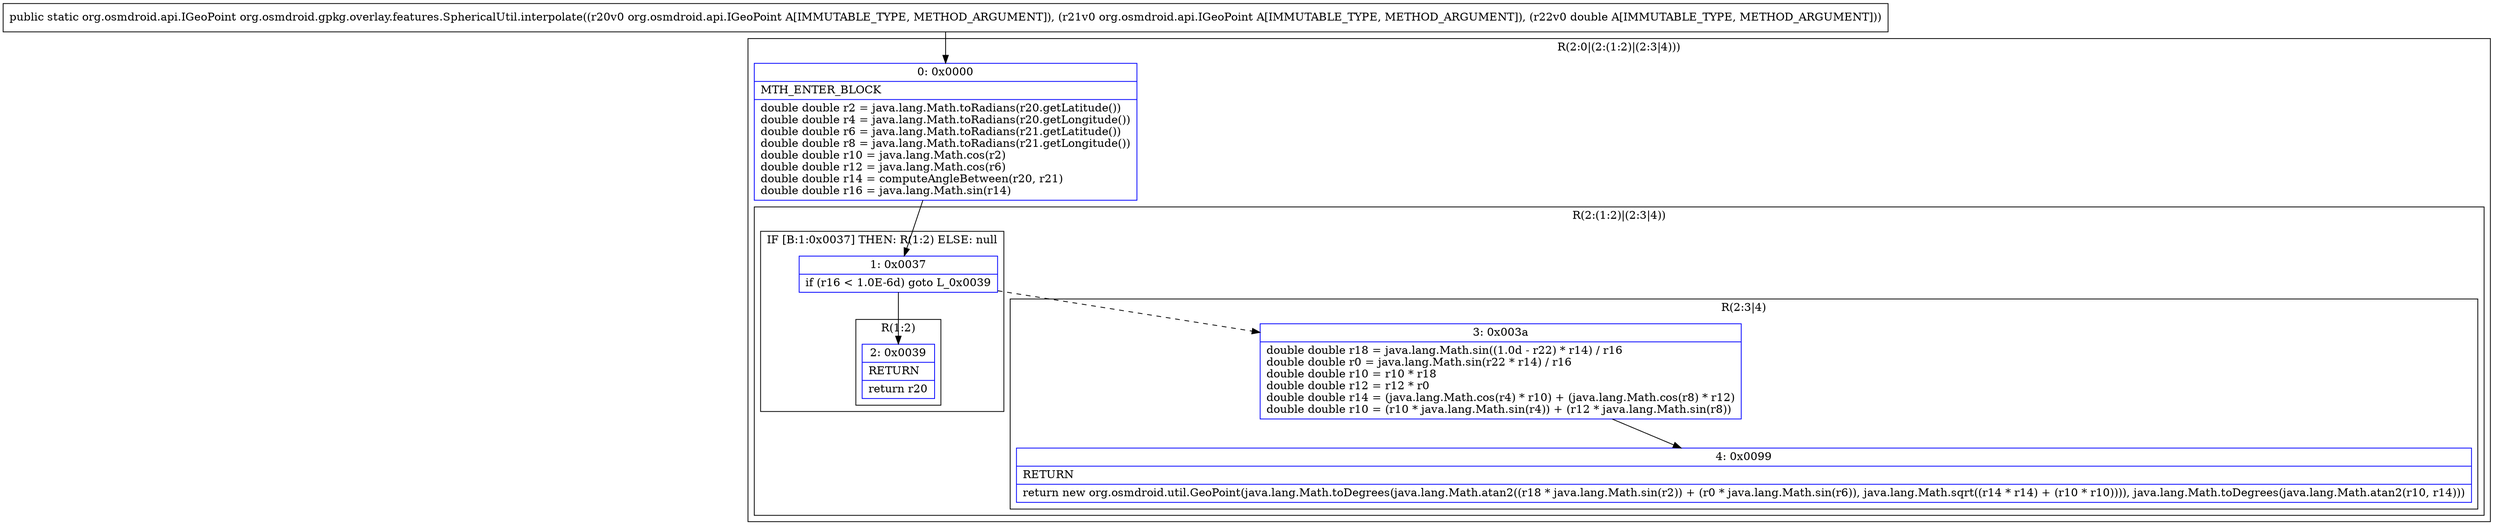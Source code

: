 digraph "CFG fororg.osmdroid.gpkg.overlay.features.SphericalUtil.interpolate(Lorg\/osmdroid\/api\/IGeoPoint;Lorg\/osmdroid\/api\/IGeoPoint;D)Lorg\/osmdroid\/api\/IGeoPoint;" {
subgraph cluster_Region_383801999 {
label = "R(2:0|(2:(1:2)|(2:3|4)))";
node [shape=record,color=blue];
Node_0 [shape=record,label="{0\:\ 0x0000|MTH_ENTER_BLOCK\l|double double r2 = java.lang.Math.toRadians(r20.getLatitude())\ldouble double r4 = java.lang.Math.toRadians(r20.getLongitude())\ldouble double r6 = java.lang.Math.toRadians(r21.getLatitude())\ldouble double r8 = java.lang.Math.toRadians(r21.getLongitude())\ldouble double r10 = java.lang.Math.cos(r2)\ldouble double r12 = java.lang.Math.cos(r6)\ldouble double r14 = computeAngleBetween(r20, r21)\ldouble double r16 = java.lang.Math.sin(r14)\l}"];
subgraph cluster_Region_1644663528 {
label = "R(2:(1:2)|(2:3|4))";
node [shape=record,color=blue];
subgraph cluster_IfRegion_1709965512 {
label = "IF [B:1:0x0037] THEN: R(1:2) ELSE: null";
node [shape=record,color=blue];
Node_1 [shape=record,label="{1\:\ 0x0037|if (r16 \< 1.0E\-6d) goto L_0x0039\l}"];
subgraph cluster_Region_1721829333 {
label = "R(1:2)";
node [shape=record,color=blue];
Node_2 [shape=record,label="{2\:\ 0x0039|RETURN\l|return r20\l}"];
}
}
subgraph cluster_Region_194388665 {
label = "R(2:3|4)";
node [shape=record,color=blue];
Node_3 [shape=record,label="{3\:\ 0x003a|double double r18 = java.lang.Math.sin((1.0d \- r22) * r14) \/ r16\ldouble double r0 = java.lang.Math.sin(r22 * r14) \/ r16\ldouble double r10 = r10 * r18\ldouble double r12 = r12 * r0\ldouble double r14 = (java.lang.Math.cos(r4) * r10) + (java.lang.Math.cos(r8) * r12)\ldouble double r10 = (r10 * java.lang.Math.sin(r4)) + (r12 * java.lang.Math.sin(r8))\l}"];
Node_4 [shape=record,label="{4\:\ 0x0099|RETURN\l|return new org.osmdroid.util.GeoPoint(java.lang.Math.toDegrees(java.lang.Math.atan2((r18 * java.lang.Math.sin(r2)) + (r0 * java.lang.Math.sin(r6)), java.lang.Math.sqrt((r14 * r14) + (r10 * r10)))), java.lang.Math.toDegrees(java.lang.Math.atan2(r10, r14)))\l}"];
}
}
}
MethodNode[shape=record,label="{public static org.osmdroid.api.IGeoPoint org.osmdroid.gpkg.overlay.features.SphericalUtil.interpolate((r20v0 org.osmdroid.api.IGeoPoint A[IMMUTABLE_TYPE, METHOD_ARGUMENT]), (r21v0 org.osmdroid.api.IGeoPoint A[IMMUTABLE_TYPE, METHOD_ARGUMENT]), (r22v0 double A[IMMUTABLE_TYPE, METHOD_ARGUMENT])) }"];
MethodNode -> Node_0;
Node_0 -> Node_1;
Node_1 -> Node_2;
Node_1 -> Node_3[style=dashed];
Node_3 -> Node_4;
}

